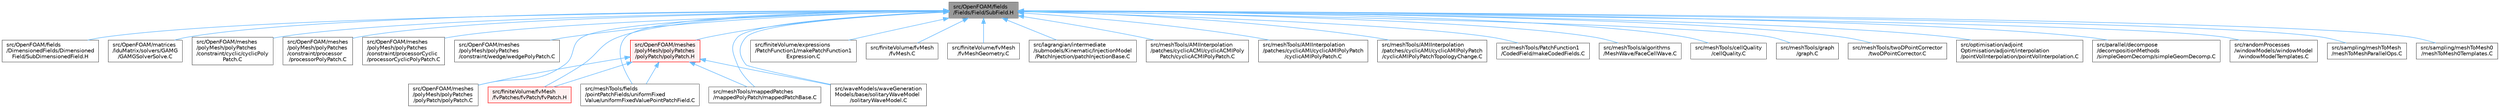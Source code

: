 digraph "src/OpenFOAM/fields/Fields/Field/SubField.H"
{
 // LATEX_PDF_SIZE
  bgcolor="transparent";
  edge [fontname=Helvetica,fontsize=10,labelfontname=Helvetica,labelfontsize=10];
  node [fontname=Helvetica,fontsize=10,shape=box,height=0.2,width=0.4];
  Node1 [id="Node000001",label="src/OpenFOAM/fields\l/Fields/Field/SubField.H",height=0.2,width=0.4,color="gray40", fillcolor="grey60", style="filled", fontcolor="black",tooltip=" "];
  Node1 -> Node2 [id="edge1_Node000001_Node000002",dir="back",color="steelblue1",style="solid",tooltip=" "];
  Node2 [id="Node000002",label="src/OpenFOAM/fields\l/DimensionedFields/Dimensioned\lField/SubDimensionedField.H",height=0.2,width=0.4,color="grey40", fillcolor="white", style="filled",URL="$SubDimensionedField_8H.html",tooltip=" "];
  Node1 -> Node3 [id="edge2_Node000001_Node000003",dir="back",color="steelblue1",style="solid",tooltip=" "];
  Node3 [id="Node000003",label="src/OpenFOAM/matrices\l/lduMatrix/solvers/GAMG\l/GAMGSolverSolve.C",height=0.2,width=0.4,color="grey40", fillcolor="white", style="filled",URL="$GAMGSolverSolve_8C.html",tooltip=" "];
  Node1 -> Node4 [id="edge3_Node000001_Node000004",dir="back",color="steelblue1",style="solid",tooltip=" "];
  Node4 [id="Node000004",label="src/OpenFOAM/meshes\l/polyMesh/polyPatches\l/constraint/cyclic/cyclicPoly\lPatch.C",height=0.2,width=0.4,color="grey40", fillcolor="white", style="filled",URL="$cyclicPolyPatch_8C.html",tooltip=" "];
  Node1 -> Node5 [id="edge4_Node000001_Node000005",dir="back",color="steelblue1",style="solid",tooltip=" "];
  Node5 [id="Node000005",label="src/OpenFOAM/meshes\l/polyMesh/polyPatches\l/constraint/processor\l/processorPolyPatch.C",height=0.2,width=0.4,color="grey40", fillcolor="white", style="filled",URL="$processorPolyPatch_8C.html",tooltip=" "];
  Node1 -> Node6 [id="edge5_Node000001_Node000006",dir="back",color="steelblue1",style="solid",tooltip=" "];
  Node6 [id="Node000006",label="src/OpenFOAM/meshes\l/polyMesh/polyPatches\l/constraint/processorCyclic\l/processorCyclicPolyPatch.C",height=0.2,width=0.4,color="grey40", fillcolor="white", style="filled",URL="$processorCyclicPolyPatch_8C.html",tooltip=" "];
  Node1 -> Node7 [id="edge6_Node000001_Node000007",dir="back",color="steelblue1",style="solid",tooltip=" "];
  Node7 [id="Node000007",label="src/OpenFOAM/meshes\l/polyMesh/polyPatches\l/constraint/wedge/wedgePolyPatch.C",height=0.2,width=0.4,color="grey40", fillcolor="white", style="filled",URL="$wedgePolyPatch_8C.html",tooltip=" "];
  Node1 -> Node8 [id="edge7_Node000001_Node000008",dir="back",color="steelblue1",style="solid",tooltip=" "];
  Node8 [id="Node000008",label="src/OpenFOAM/meshes\l/polyMesh/polyPatches\l/polyPatch/polyPatch.C",height=0.2,width=0.4,color="grey40", fillcolor="white", style="filled",URL="$polyPatch_8C.html",tooltip=" "];
  Node1 -> Node9 [id="edge8_Node000001_Node000009",dir="back",color="steelblue1",style="solid",tooltip=" "];
  Node9 [id="Node000009",label="src/OpenFOAM/meshes\l/polyMesh/polyPatches\l/polyPatch/polyPatch.H",height=0.2,width=0.4,color="red", fillcolor="#FFF0F0", style="filled",URL="$polyPatch_8H.html",tooltip=" "];
  Node9 -> Node8 [id="edge9_Node000009_Node000008",dir="back",color="steelblue1",style="solid",tooltip=" "];
  Node9 -> Node4048 [id="edge10_Node000009_Node004048",dir="back",color="steelblue1",style="solid",tooltip=" "];
  Node4048 [id="Node004048",label="src/finiteVolume/fvMesh\l/fvPatches/fvPatch/fvPatch.H",height=0.2,width=0.4,color="red", fillcolor="#FFF0F0", style="filled",URL="$fvPatch_8H.html",tooltip=" "];
  Node9 -> Node4412 [id="edge11_Node000009_Node004412",dir="back",color="steelblue1",style="solid",tooltip=" "];
  Node4412 [id="Node004412",label="src/meshTools/fields\l/pointPatchFields/uniformFixed\lValue/uniformFixedValuePointPatchField.C",height=0.2,width=0.4,color="grey40", fillcolor="white", style="filled",URL="$uniformFixedValuePointPatchField_8C.html",tooltip=" "];
  Node9 -> Node171 [id="edge12_Node000009_Node000171",dir="back",color="steelblue1",style="solid",tooltip=" "];
  Node171 [id="Node000171",label="src/meshTools/mappedPatches\l/mappedPolyPatch/mappedPatchBase.C",height=0.2,width=0.4,color="grey40", fillcolor="white", style="filled",URL="$mappedPatchBase_8C.html",tooltip=" "];
  Node9 -> Node4431 [id="edge13_Node000009_Node004431",dir="back",color="steelblue1",style="solid",tooltip=" "];
  Node4431 [id="Node004431",label="src/waveModels/waveGeneration\lModels/base/solitaryWaveModel\l/solitaryWaveModel.C",height=0.2,width=0.4,color="grey40", fillcolor="white", style="filled",URL="$solitaryWaveModel_8C.html",tooltip=" "];
  Node1 -> Node292 [id="edge14_Node000001_Node000292",dir="back",color="steelblue1",style="solid",tooltip=" "];
  Node292 [id="Node000292",label="src/finiteVolume/expressions\l/PatchFunction1/makePatchFunction1\lExpression.C",height=0.2,width=0.4,color="grey40", fillcolor="white", style="filled",URL="$makePatchFunction1Expression_8C.html",tooltip=" "];
  Node1 -> Node187 [id="edge15_Node000001_Node000187",dir="back",color="steelblue1",style="solid",tooltip=" "];
  Node187 [id="Node000187",label="src/finiteVolume/fvMesh\l/fvMesh.C",height=0.2,width=0.4,color="grey40", fillcolor="white", style="filled",URL="$fvMesh_8C.html",tooltip=" "];
  Node1 -> Node922 [id="edge16_Node000001_Node000922",dir="back",color="steelblue1",style="solid",tooltip=" "];
  Node922 [id="Node000922",label="src/finiteVolume/fvMesh\l/fvMeshGeometry.C",height=0.2,width=0.4,color="grey40", fillcolor="white", style="filled",URL="$fvMeshGeometry_8C.html",tooltip=" "];
  Node1 -> Node4048 [id="edge17_Node000001_Node004048",dir="back",color="steelblue1",style="solid",tooltip=" "];
  Node1 -> Node868 [id="edge18_Node000001_Node000868",dir="back",color="steelblue1",style="solid",tooltip=" "];
  Node868 [id="Node000868",label="src/lagrangian/intermediate\l/submodels/Kinematic/InjectionModel\l/PatchInjection/patchInjectionBase.C",height=0.2,width=0.4,color="grey40", fillcolor="white", style="filled",URL="$patchInjectionBase_8C.html",tooltip=" "];
  Node1 -> Node3896 [id="edge19_Node000001_Node003896",dir="back",color="steelblue1",style="solid",tooltip=" "];
  Node3896 [id="Node003896",label="src/meshTools/AMIInterpolation\l/patches/cyclicACMI/cyclicACMIPoly\lPatch/cyclicACMIPolyPatch.C",height=0.2,width=0.4,color="grey40", fillcolor="white", style="filled",URL="$cyclicACMIPolyPatch_8C.html",tooltip=" "];
  Node1 -> Node3886 [id="edge20_Node000001_Node003886",dir="back",color="steelblue1",style="solid",tooltip=" "];
  Node3886 [id="Node003886",label="src/meshTools/AMIInterpolation\l/patches/cyclicAMI/cyclicAMIPolyPatch\l/cyclicAMIPolyPatch.C",height=0.2,width=0.4,color="grey40", fillcolor="white", style="filled",URL="$cyclicAMIPolyPatch_8C.html",tooltip=" "];
  Node1 -> Node3916 [id="edge21_Node000001_Node003916",dir="back",color="steelblue1",style="solid",tooltip=" "];
  Node3916 [id="Node003916",label="src/meshTools/AMIInterpolation\l/patches/cyclicAMI/cyclicAMIPolyPatch\l/cyclicAMIPolyPatchTopologyChange.C",height=0.2,width=0.4,color="grey40", fillcolor="white", style="filled",URL="$cyclicAMIPolyPatchTopologyChange_8C.html",tooltip=" "];
  Node1 -> Node4401 [id="edge22_Node000001_Node004401",dir="back",color="steelblue1",style="solid",tooltip=" "];
  Node4401 [id="Node004401",label="src/meshTools/PatchFunction1\l/CodedField/makeCodedFields.C",height=0.2,width=0.4,color="grey40", fillcolor="white", style="filled",URL="$makeCodedFields_8C.html",tooltip=" "];
  Node1 -> Node953 [id="edge23_Node000001_Node000953",dir="back",color="steelblue1",style="solid",tooltip=" "];
  Node953 [id="Node000953",label="src/meshTools/algorithms\l/MeshWave/FaceCellWave.C",height=0.2,width=0.4,color="grey40", fillcolor="white", style="filled",URL="$FaceCellWave_8C.html",tooltip=" "];
  Node1 -> Node3650 [id="edge24_Node000001_Node003650",dir="back",color="steelblue1",style="solid",tooltip=" "];
  Node3650 [id="Node003650",label="src/meshTools/cellQuality\l/cellQuality.C",height=0.2,width=0.4,color="grey40", fillcolor="white", style="filled",URL="$cellQuality_8C.html",tooltip=" "];
  Node1 -> Node4412 [id="edge25_Node000001_Node004412",dir="back",color="steelblue1",style="solid",tooltip=" "];
  Node1 -> Node4432 [id="edge26_Node000001_Node004432",dir="back",color="steelblue1",style="solid",tooltip=" "];
  Node4432 [id="Node004432",label="src/meshTools/graph\l/graph.C",height=0.2,width=0.4,color="grey40", fillcolor="white", style="filled",URL="$graph_8C.html",tooltip=" "];
  Node1 -> Node171 [id="edge27_Node000001_Node000171",dir="back",color="steelblue1",style="solid",tooltip=" "];
  Node1 -> Node3755 [id="edge28_Node000001_Node003755",dir="back",color="steelblue1",style="solid",tooltip=" "];
  Node3755 [id="Node003755",label="src/meshTools/twoDPointCorrector\l/twoDPointCorrector.C",height=0.2,width=0.4,color="grey40", fillcolor="white", style="filled",URL="$twoDPointCorrector_8C.html",tooltip=" "];
  Node1 -> Node615 [id="edge29_Node000001_Node000615",dir="back",color="steelblue1",style="solid",tooltip=" "];
  Node615 [id="Node000615",label="src/optimisation/adjoint\lOptimisation/adjoint/interpolation\l/pointVolInterpolation/pointVolInterpolation.C",height=0.2,width=0.4,color="grey40", fillcolor="white", style="filled",URL="$pointVolInterpolation_8C.html",tooltip=" "];
  Node1 -> Node3769 [id="edge30_Node000001_Node003769",dir="back",color="steelblue1",style="solid",tooltip=" "];
  Node3769 [id="Node003769",label="src/parallel/decompose\l/decompositionMethods\l/simpleGeomDecomp/simpleGeomDecomp.C",height=0.2,width=0.4,color="grey40", fillcolor="white", style="filled",URL="$simpleGeomDecomp_8C.html",tooltip=" "];
  Node1 -> Node4433 [id="edge31_Node000001_Node004433",dir="back",color="steelblue1",style="solid",tooltip=" "];
  Node4433 [id="Node004433",label="src/randomProcesses\l/windowModels/windowModel\l/windowModelTemplates.C",height=0.2,width=0.4,color="grey40", fillcolor="white", style="filled",URL="$windowModelTemplates_8C.html",tooltip=" "];
  Node1 -> Node962 [id="edge32_Node000001_Node000962",dir="back",color="steelblue1",style="solid",tooltip=" "];
  Node962 [id="Node000962",label="src/sampling/meshToMesh\l/meshToMeshParallelOps.C",height=0.2,width=0.4,color="grey40", fillcolor="white", style="filled",URL="$meshToMeshParallelOps_8C.html",tooltip=" "];
  Node1 -> Node352 [id="edge33_Node000001_Node000352",dir="back",color="steelblue1",style="solid",tooltip=" "];
  Node352 [id="Node000352",label="src/sampling/meshToMesh0\l/meshToMesh0Templates.C",height=0.2,width=0.4,color="grey40", fillcolor="white", style="filled",URL="$meshToMesh0Templates_8C.html",tooltip=" "];
  Node1 -> Node4431 [id="edge34_Node000001_Node004431",dir="back",color="steelblue1",style="solid",tooltip=" "];
}
